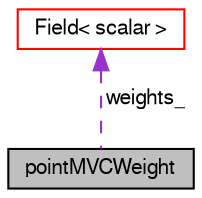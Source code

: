 digraph "pointMVCWeight"
{
  bgcolor="transparent";
  edge [fontname="FreeSans",fontsize="10",labelfontname="FreeSans",labelfontsize="10"];
  node [fontname="FreeSans",fontsize="10",shape=record];
  Node1 [label="pointMVCWeight",height=0.2,width=0.4,color="black", fillcolor="grey75", style="filled" fontcolor="black"];
  Node2 -> Node1 [dir="back",color="darkorchid3",fontsize="10",style="dashed",label=" weights_" ,fontname="FreeSans"];
  Node2 [label="Field\< scalar \>",height=0.2,width=0.4,color="red",URL="$a00733.html"];
}
